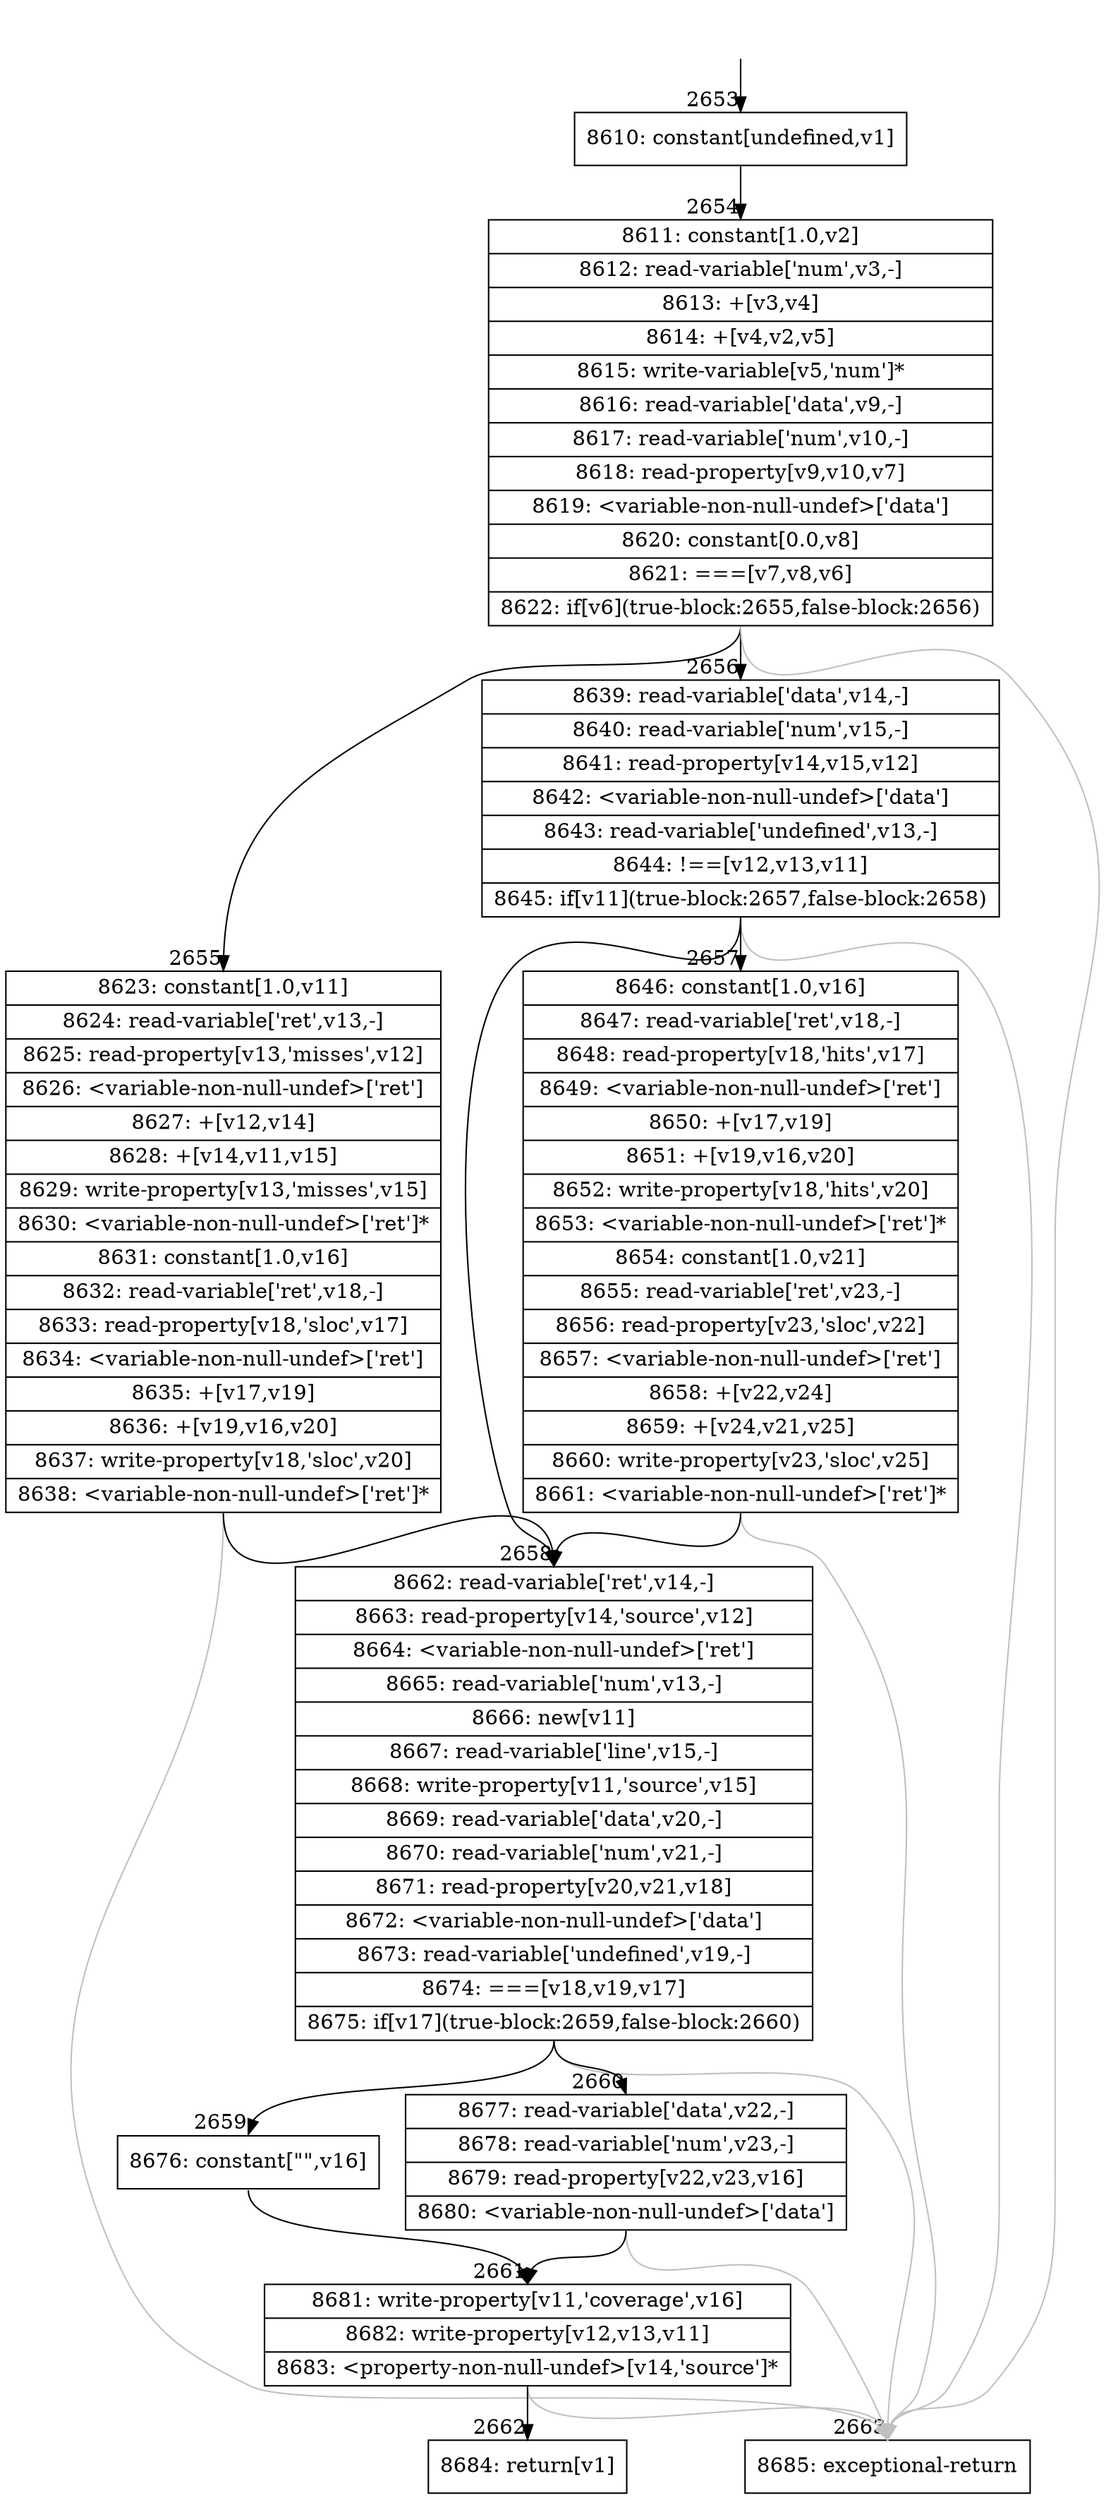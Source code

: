 digraph {
rankdir="TD"
BB_entry229[shape=none,label=""];
BB_entry229 -> BB2653 [tailport=s, headport=n, headlabel="    2653"]
BB2653 [shape=record label="{8610: constant[undefined,v1]}" ] 
BB2653 -> BB2654 [tailport=s, headport=n, headlabel="      2654"]
BB2654 [shape=record label="{8611: constant[1.0,v2]|8612: read-variable['num',v3,-]|8613: +[v3,v4]|8614: +[v4,v2,v5]|8615: write-variable[v5,'num']*|8616: read-variable['data',v9,-]|8617: read-variable['num',v10,-]|8618: read-property[v9,v10,v7]|8619: \<variable-non-null-undef\>['data']|8620: constant[0.0,v8]|8621: ===[v7,v8,v6]|8622: if[v6](true-block:2655,false-block:2656)}" ] 
BB2654 -> BB2655 [tailport=s, headport=n, headlabel="      2655"]
BB2654 -> BB2656 [tailport=s, headport=n, headlabel="      2656"]
BB2654 -> BB2663 [tailport=s, headport=n, color=gray, headlabel="      2663"]
BB2655 [shape=record label="{8623: constant[1.0,v11]|8624: read-variable['ret',v13,-]|8625: read-property[v13,'misses',v12]|8626: \<variable-non-null-undef\>['ret']|8627: +[v12,v14]|8628: +[v14,v11,v15]|8629: write-property[v13,'misses',v15]|8630: \<variable-non-null-undef\>['ret']*|8631: constant[1.0,v16]|8632: read-variable['ret',v18,-]|8633: read-property[v18,'sloc',v17]|8634: \<variable-non-null-undef\>['ret']|8635: +[v17,v19]|8636: +[v19,v16,v20]|8637: write-property[v18,'sloc',v20]|8638: \<variable-non-null-undef\>['ret']*}" ] 
BB2655 -> BB2658 [tailport=s, headport=n, headlabel="      2658"]
BB2655 -> BB2663 [tailport=s, headport=n, color=gray]
BB2656 [shape=record label="{8639: read-variable['data',v14,-]|8640: read-variable['num',v15,-]|8641: read-property[v14,v15,v12]|8642: \<variable-non-null-undef\>['data']|8643: read-variable['undefined',v13,-]|8644: !==[v12,v13,v11]|8645: if[v11](true-block:2657,false-block:2658)}" ] 
BB2656 -> BB2657 [tailport=s, headport=n, headlabel="      2657"]
BB2656 -> BB2658 [tailport=s, headport=n]
BB2656 -> BB2663 [tailport=s, headport=n, color=gray]
BB2657 [shape=record label="{8646: constant[1.0,v16]|8647: read-variable['ret',v18,-]|8648: read-property[v18,'hits',v17]|8649: \<variable-non-null-undef\>['ret']|8650: +[v17,v19]|8651: +[v19,v16,v20]|8652: write-property[v18,'hits',v20]|8653: \<variable-non-null-undef\>['ret']*|8654: constant[1.0,v21]|8655: read-variable['ret',v23,-]|8656: read-property[v23,'sloc',v22]|8657: \<variable-non-null-undef\>['ret']|8658: +[v22,v24]|8659: +[v24,v21,v25]|8660: write-property[v23,'sloc',v25]|8661: \<variable-non-null-undef\>['ret']*}" ] 
BB2657 -> BB2658 [tailport=s, headport=n]
BB2657 -> BB2663 [tailport=s, headport=n, color=gray]
BB2658 [shape=record label="{8662: read-variable['ret',v14,-]|8663: read-property[v14,'source',v12]|8664: \<variable-non-null-undef\>['ret']|8665: read-variable['num',v13,-]|8666: new[v11]|8667: read-variable['line',v15,-]|8668: write-property[v11,'source',v15]|8669: read-variable['data',v20,-]|8670: read-variable['num',v21,-]|8671: read-property[v20,v21,v18]|8672: \<variable-non-null-undef\>['data']|8673: read-variable['undefined',v19,-]|8674: ===[v18,v19,v17]|8675: if[v17](true-block:2659,false-block:2660)}" ] 
BB2658 -> BB2659 [tailport=s, headport=n, headlabel="      2659"]
BB2658 -> BB2660 [tailport=s, headport=n, headlabel="      2660"]
BB2658 -> BB2663 [tailport=s, headport=n, color=gray]
BB2659 [shape=record label="{8676: constant[\"\",v16]}" ] 
BB2659 -> BB2661 [tailport=s, headport=n, headlabel="      2661"]
BB2660 [shape=record label="{8677: read-variable['data',v22,-]|8678: read-variable['num',v23,-]|8679: read-property[v22,v23,v16]|8680: \<variable-non-null-undef\>['data']}" ] 
BB2660 -> BB2661 [tailport=s, headport=n]
BB2660 -> BB2663 [tailport=s, headport=n, color=gray]
BB2661 [shape=record label="{8681: write-property[v11,'coverage',v16]|8682: write-property[v12,v13,v11]|8683: \<property-non-null-undef\>[v14,'source']*}" ] 
BB2661 -> BB2662 [tailport=s, headport=n, headlabel="      2662"]
BB2661 -> BB2663 [tailport=s, headport=n, color=gray]
BB2662 [shape=record label="{8684: return[v1]}" ] 
BB2663 [shape=record label="{8685: exceptional-return}" ] 
//#$~ 3087
}
